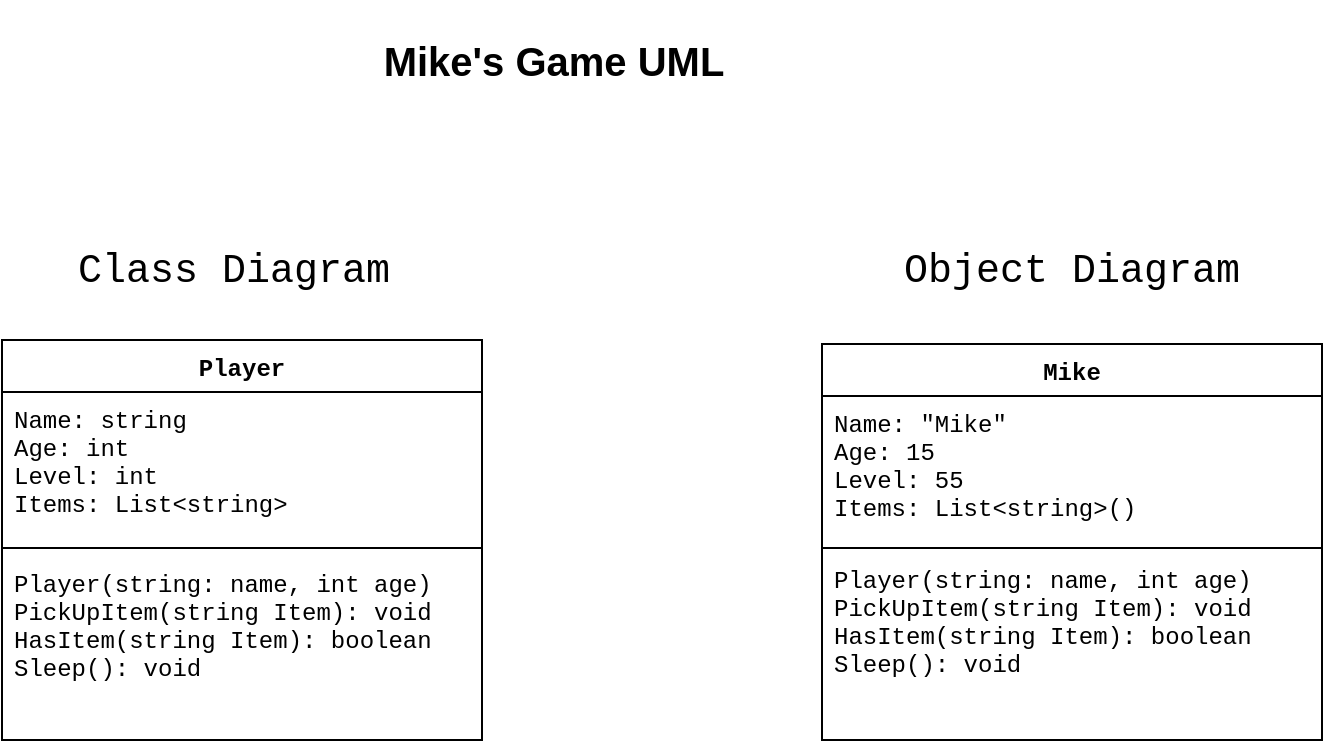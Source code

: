<mxfile version="20.5.3" type="github">
  <diagram id="3x2Bt7xdVJL_rjyPtX1Q" name="Strona-1">
    <mxGraphModel dx="1422" dy="780" grid="1" gridSize="10" guides="1" tooltips="1" connect="1" arrows="1" fold="1" page="1" pageScale="1" pageWidth="827" pageHeight="1169" math="0" shadow="0">
      <root>
        <mxCell id="0" />
        <mxCell id="1" parent="0" />
        <mxCell id="LVhxX1YSlrZgMX1WxxtX-1" value="Player" style="swimlane;fontStyle=1;align=center;verticalAlign=top;childLayout=stackLayout;horizontal=1;startSize=26;horizontalStack=0;resizeParent=1;resizeParentMax=0;resizeLast=0;collapsible=1;marginBottom=0;fontFamily=Courier New;" vertex="1" parent="1">
          <mxGeometry x="84" y="180" width="240" height="200" as="geometry" />
        </mxCell>
        <mxCell id="LVhxX1YSlrZgMX1WxxtX-2" value="Name: string&#xa;Age: int&#xa;Level: int&#xa;Items: List&lt;string&gt;&#xa;" style="text;strokeColor=none;fillColor=none;align=left;verticalAlign=top;spacingLeft=4;spacingRight=4;overflow=hidden;rotatable=0;points=[[0,0.5],[1,0.5]];portConstraint=eastwest;fontFamily=Courier New;" vertex="1" parent="LVhxX1YSlrZgMX1WxxtX-1">
          <mxGeometry y="26" width="240" height="74" as="geometry" />
        </mxCell>
        <mxCell id="LVhxX1YSlrZgMX1WxxtX-3" value="" style="line;strokeWidth=1;fillColor=none;align=left;verticalAlign=middle;spacingTop=-1;spacingLeft=3;spacingRight=3;rotatable=0;labelPosition=right;points=[];portConstraint=eastwest;strokeColor=inherit;fontFamily=Courier New;" vertex="1" parent="LVhxX1YSlrZgMX1WxxtX-1">
          <mxGeometry y="100" width="240" height="8" as="geometry" />
        </mxCell>
        <mxCell id="LVhxX1YSlrZgMX1WxxtX-4" value="Player(string: name, int age)&#xa;PickUpItem(string Item): void&#xa;HasItem(string Item): boolean&#xa;Sleep(): void&#xa;" style="text;strokeColor=none;fillColor=none;align=left;verticalAlign=top;spacingLeft=4;spacingRight=4;overflow=hidden;rotatable=0;points=[[0,0.5],[1,0.5]];portConstraint=eastwest;fontFamily=Courier New;" vertex="1" parent="LVhxX1YSlrZgMX1WxxtX-1">
          <mxGeometry y="108" width="240" height="92" as="geometry" />
        </mxCell>
        <mxCell id="LVhxX1YSlrZgMX1WxxtX-5" value="Mike" style="swimlane;fontStyle=1;align=center;verticalAlign=top;childLayout=stackLayout;horizontal=1;startSize=26;horizontalStack=0;resizeParent=1;resizeParentMax=0;resizeLast=0;collapsible=1;marginBottom=0;fontFamily=Courier New;" vertex="1" parent="1">
          <mxGeometry x="494" y="182" width="250" height="198" as="geometry" />
        </mxCell>
        <mxCell id="LVhxX1YSlrZgMX1WxxtX-6" value="Name: &quot;Mike&quot;&#xa;Age: 15&#xa;Level: 55&#xa;Items: List&lt;string&gt;()&#xa;" style="text;strokeColor=none;fillColor=none;align=left;verticalAlign=top;spacingLeft=4;spacingRight=4;overflow=hidden;rotatable=0;points=[[0,0.5],[1,0.5]];portConstraint=eastwest;fontFamily=Courier New;" vertex="1" parent="LVhxX1YSlrZgMX1WxxtX-5">
          <mxGeometry y="26" width="250" height="74" as="geometry" />
        </mxCell>
        <mxCell id="LVhxX1YSlrZgMX1WxxtX-7" value="" style="line;strokeWidth=1;fillColor=none;align=left;verticalAlign=middle;spacingTop=-1;spacingLeft=3;spacingRight=3;rotatable=0;labelPosition=right;points=[];portConstraint=eastwest;strokeColor=inherit;fontFamily=Courier New;" vertex="1" parent="LVhxX1YSlrZgMX1WxxtX-5">
          <mxGeometry y="100" width="250" height="4" as="geometry" />
        </mxCell>
        <mxCell id="LVhxX1YSlrZgMX1WxxtX-8" value="Player(string: name, int age)&#xa;PickUpItem(string Item): void&#xa;HasItem(string Item): boolean&#xa;Sleep(): void&#xa;" style="text;strokeColor=none;fillColor=none;align=left;verticalAlign=top;spacingLeft=4;spacingRight=4;overflow=hidden;rotatable=0;points=[[0,0.5],[1,0.5]];portConstraint=eastwest;fontFamily=Courier New;" vertex="1" parent="LVhxX1YSlrZgMX1WxxtX-5">
          <mxGeometry y="104" width="250" height="94" as="geometry" />
        </mxCell>
        <mxCell id="LVhxX1YSlrZgMX1WxxtX-9" value="Mike&#39;s Game UML" style="text;html=1;strokeColor=none;fillColor=none;align=center;verticalAlign=middle;whiteSpace=wrap;rounded=0;fontSize=20;fontStyle=1" vertex="1" parent="1">
          <mxGeometry x="230" y="10" width="260" height="60" as="geometry" />
        </mxCell>
        <mxCell id="LVhxX1YSlrZgMX1WxxtX-11" value="Class Diagram" style="text;html=1;strokeColor=none;fillColor=none;align=center;verticalAlign=middle;whiteSpace=wrap;rounded=0;fontFamily=Courier New;fontSize=20;" vertex="1" parent="1">
          <mxGeometry x="120" y="130" width="160" height="30" as="geometry" />
        </mxCell>
        <mxCell id="LVhxX1YSlrZgMX1WxxtX-12" value="Object Diagram" style="text;html=1;strokeColor=none;fillColor=none;align=center;verticalAlign=middle;whiteSpace=wrap;rounded=0;fontFamily=Courier New;fontSize=20;" vertex="1" parent="1">
          <mxGeometry x="524" y="130" width="190" height="30" as="geometry" />
        </mxCell>
      </root>
    </mxGraphModel>
  </diagram>
</mxfile>
